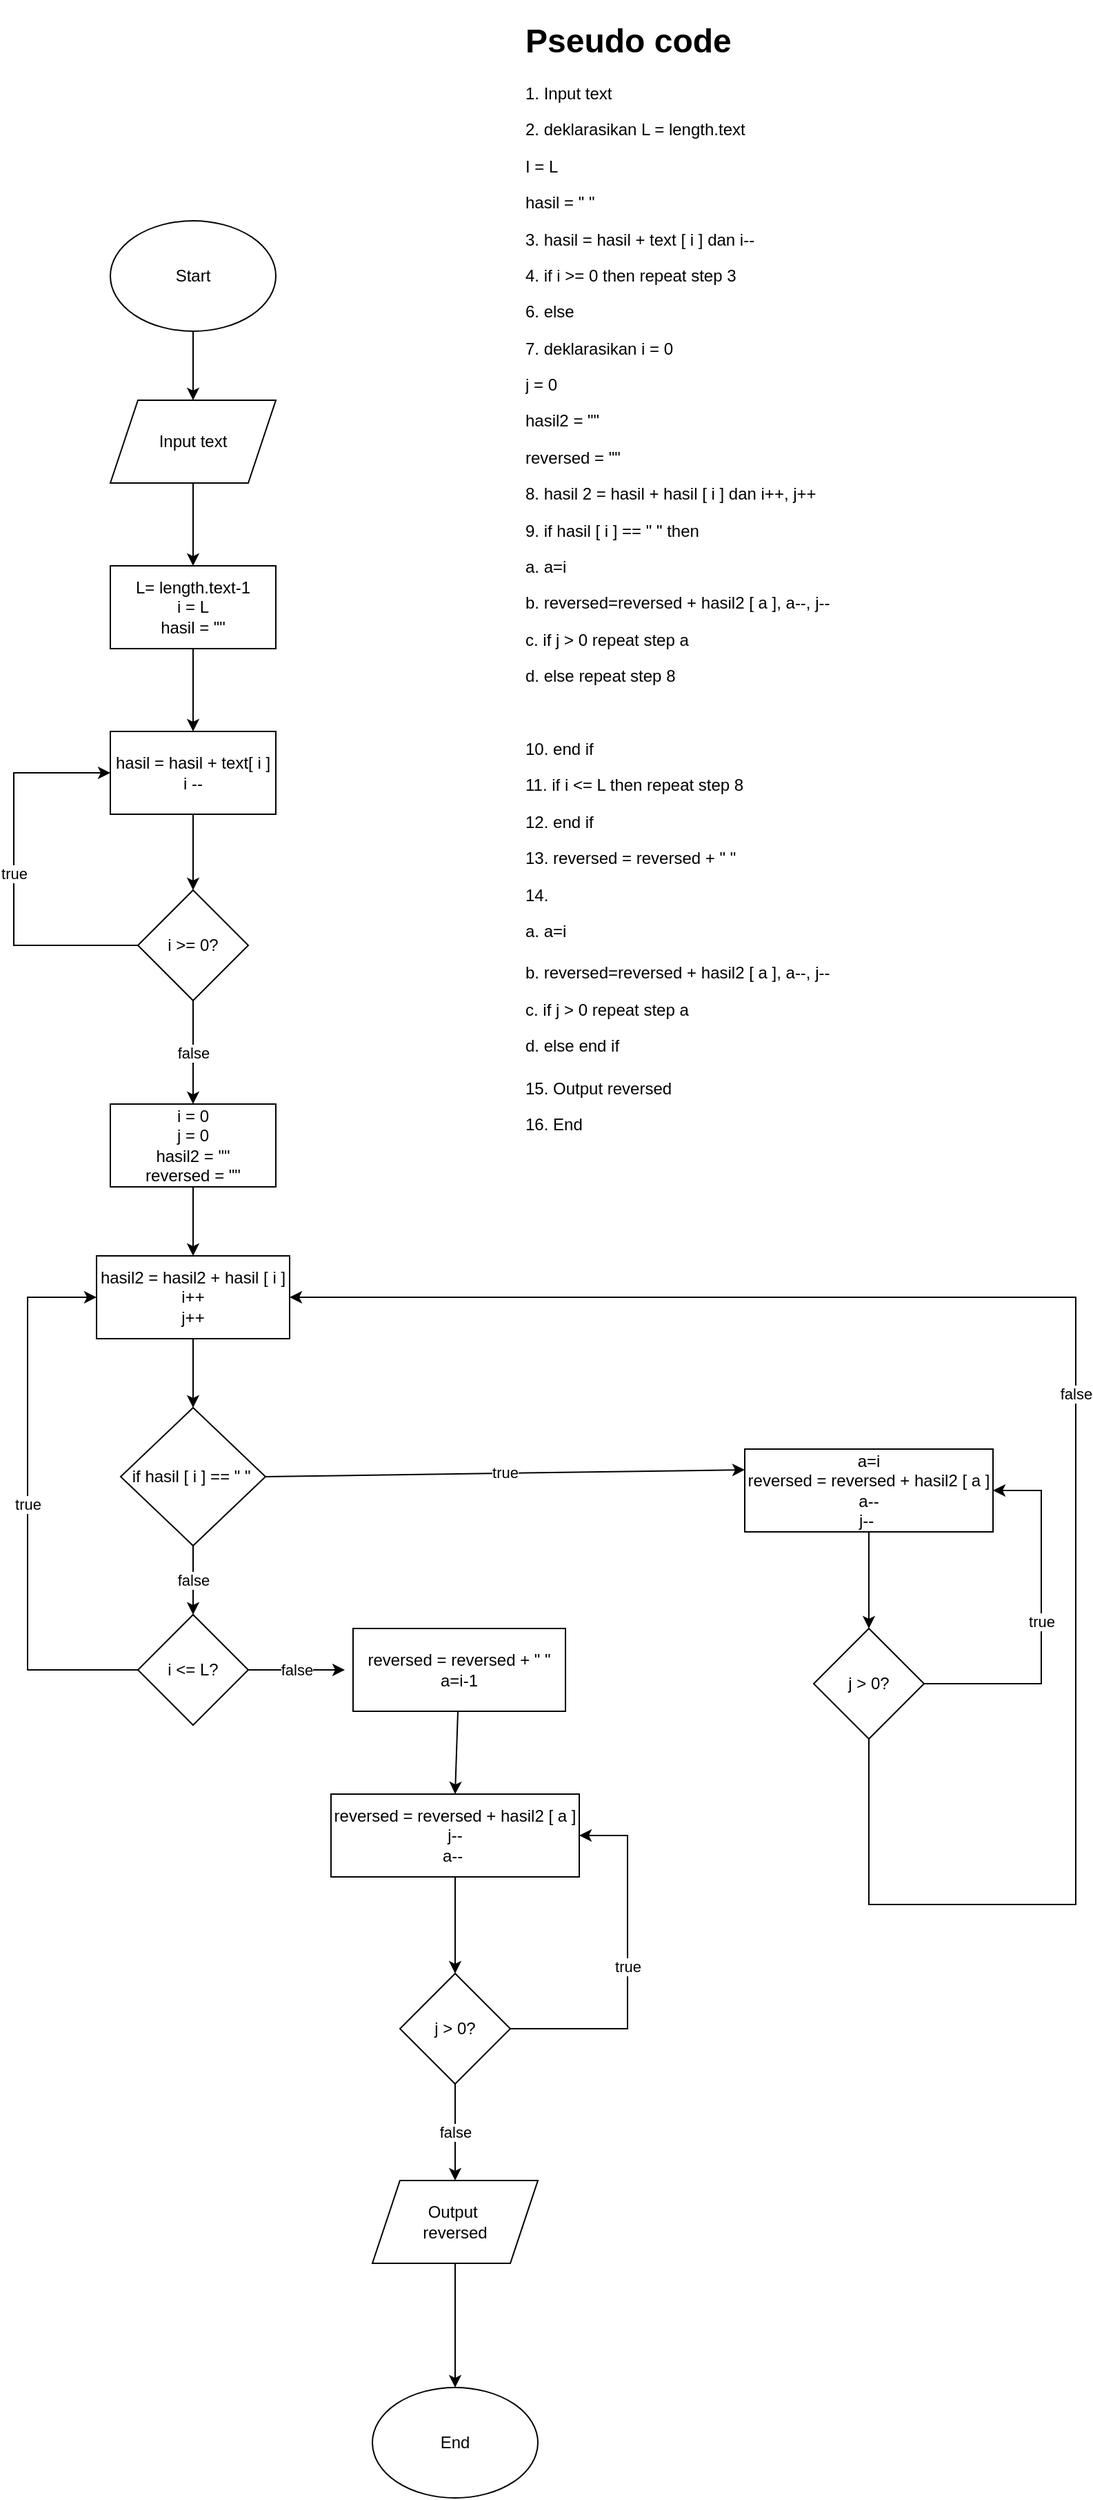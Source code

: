 <mxfile>
    <diagram id="A1Xwc1pHwm5Tb_ylEUfq" name="Page-1">
        <mxGraphModel dx="297" dy="1609" grid="1" gridSize="10" guides="1" tooltips="1" connect="1" arrows="1" fold="1" page="1" pageScale="1" pageWidth="827" pageHeight="1169" math="0" shadow="0">
            <root>
                <mxCell id="0"/>
                <mxCell id="1" parent="0"/>
                <mxCell id="5NP9PeRhuCpMfetzYFG--1" value="Start" style="ellipse;whiteSpace=wrap;html=1;" parent="1" vertex="1">
                    <mxGeometry x="100" y="20" width="120" height="80" as="geometry"/>
                </mxCell>
                <mxCell id="5NP9PeRhuCpMfetzYFG--2" value="" style="endArrow=classic;html=1;rounded=0;exitX=0.5;exitY=1;exitDx=0;exitDy=0;" parent="1" source="5NP9PeRhuCpMfetzYFG--1" edge="1">
                    <mxGeometry width="50" height="50" relative="1" as="geometry">
                        <mxPoint x="160" y="220" as="sourcePoint"/>
                        <mxPoint x="160" y="150" as="targetPoint"/>
                    </mxGeometry>
                </mxCell>
                <mxCell id="5NP9PeRhuCpMfetzYFG--3" value="Input text" style="shape=parallelogram;perimeter=parallelogramPerimeter;whiteSpace=wrap;html=1;fixedSize=1;" parent="1" vertex="1">
                    <mxGeometry x="100" y="150" width="120" height="60" as="geometry"/>
                </mxCell>
                <mxCell id="5NP9PeRhuCpMfetzYFG--4" value="" style="endArrow=classic;html=1;rounded=0;exitX=0.5;exitY=1;exitDx=0;exitDy=0;" parent="1" source="5NP9PeRhuCpMfetzYFG--3" edge="1">
                    <mxGeometry width="50" height="50" relative="1" as="geometry">
                        <mxPoint x="140" y="310" as="sourcePoint"/>
                        <mxPoint x="160" y="270" as="targetPoint"/>
                    </mxGeometry>
                </mxCell>
                <mxCell id="5NP9PeRhuCpMfetzYFG--5" value="L= length.text-1&lt;br&gt;i = L&lt;br&gt;hasil = &quot;&quot;" style="rounded=0;whiteSpace=wrap;html=1;" parent="1" vertex="1">
                    <mxGeometry x="100" y="270" width="120" height="60" as="geometry"/>
                </mxCell>
                <mxCell id="5NP9PeRhuCpMfetzYFG--6" value="" style="endArrow=classic;html=1;rounded=0;exitX=0.5;exitY=1;exitDx=0;exitDy=0;" parent="1" source="5NP9PeRhuCpMfetzYFG--5" edge="1">
                    <mxGeometry width="50" height="50" relative="1" as="geometry">
                        <mxPoint x="140" y="450" as="sourcePoint"/>
                        <mxPoint x="160" y="390" as="targetPoint"/>
                    </mxGeometry>
                </mxCell>
                <mxCell id="5NP9PeRhuCpMfetzYFG--7" value="i &amp;gt;= 0?" style="rhombus;whiteSpace=wrap;html=1;" parent="1" vertex="1">
                    <mxGeometry x="120" y="505" width="80" height="80" as="geometry"/>
                </mxCell>
                <mxCell id="5NP9PeRhuCpMfetzYFG--8" value="hasil = hasil + text[ i ]&lt;br&gt;i --" style="rounded=0;whiteSpace=wrap;html=1;" parent="1" vertex="1">
                    <mxGeometry x="100" y="390" width="120" height="60" as="geometry"/>
                </mxCell>
                <mxCell id="5NP9PeRhuCpMfetzYFG--9" value="true" style="endArrow=classic;html=1;rounded=0;entryX=0;entryY=0.5;entryDx=0;entryDy=0;exitX=0;exitY=0.5;exitDx=0;exitDy=0;" parent="1" source="5NP9PeRhuCpMfetzYFG--7" target="5NP9PeRhuCpMfetzYFG--8" edge="1">
                    <mxGeometry width="50" height="50" relative="1" as="geometry">
                        <mxPoint x="20" y="460" as="sourcePoint"/>
                        <mxPoint x="70" y="410" as="targetPoint"/>
                        <Array as="points">
                            <mxPoint x="30" y="545"/>
                            <mxPoint x="30" y="420"/>
                        </Array>
                    </mxGeometry>
                </mxCell>
                <mxCell id="5NP9PeRhuCpMfetzYFG--10" value="" style="endArrow=classic;html=1;rounded=0;exitX=0.5;exitY=1;exitDx=0;exitDy=0;entryX=0.5;entryY=0;entryDx=0;entryDy=0;" parent="1" source="5NP9PeRhuCpMfetzYFG--8" target="5NP9PeRhuCpMfetzYFG--7" edge="1">
                    <mxGeometry width="50" height="50" relative="1" as="geometry">
                        <mxPoint x="240" y="450" as="sourcePoint"/>
                        <mxPoint x="290" y="400" as="targetPoint"/>
                    </mxGeometry>
                </mxCell>
                <mxCell id="5NP9PeRhuCpMfetzYFG--11" value="false" style="endArrow=classic;html=1;rounded=0;exitX=0.5;exitY=1;exitDx=0;exitDy=0;entryX=0.5;entryY=0;entryDx=0;entryDy=0;" parent="1" source="5NP9PeRhuCpMfetzYFG--7" edge="1">
                    <mxGeometry width="50" height="50" relative="1" as="geometry">
                        <mxPoint x="240" y="450" as="sourcePoint"/>
                        <mxPoint x="160" y="660" as="targetPoint"/>
                    </mxGeometry>
                </mxCell>
                <mxCell id="5NP9PeRhuCpMfetzYFG--13" value="i = 0&lt;br&gt;j = 0&lt;br&gt;hasil2 = &quot;&quot;&lt;br&gt;reversed = &quot;&quot;" style="rounded=0;whiteSpace=wrap;html=1;" parent="1" vertex="1">
                    <mxGeometry x="100" y="660" width="120" height="60" as="geometry"/>
                </mxCell>
                <mxCell id="5NP9PeRhuCpMfetzYFG--14" value="if hasil [ i ] == &quot; &quot;&amp;nbsp;" style="rhombus;whiteSpace=wrap;html=1;" parent="1" vertex="1">
                    <mxGeometry x="107.5" y="880" width="105" height="100" as="geometry"/>
                </mxCell>
                <mxCell id="5NP9PeRhuCpMfetzYFG--15" value="" style="endArrow=classic;html=1;rounded=0;exitX=0.5;exitY=1;exitDx=0;exitDy=0;" parent="1" source="5NP9PeRhuCpMfetzYFG--13" edge="1">
                    <mxGeometry width="50" height="50" relative="1" as="geometry">
                        <mxPoint x="390" y="770" as="sourcePoint"/>
                        <mxPoint x="160" y="770" as="targetPoint"/>
                    </mxGeometry>
                </mxCell>
                <mxCell id="5NP9PeRhuCpMfetzYFG--16" value="hasil2 = hasil2 + hasil [ i ]&lt;br&gt;i++&lt;br&gt;j++" style="rounded=0;whiteSpace=wrap;html=1;" parent="1" vertex="1">
                    <mxGeometry x="90" y="770" width="140" height="60" as="geometry"/>
                </mxCell>
                <mxCell id="5NP9PeRhuCpMfetzYFG--17" value="" style="endArrow=classic;html=1;rounded=0;exitX=0.5;exitY=1;exitDx=0;exitDy=0;entryX=0.5;entryY=0;entryDx=0;entryDy=0;" parent="1" source="5NP9PeRhuCpMfetzYFG--16" target="5NP9PeRhuCpMfetzYFG--14" edge="1">
                    <mxGeometry width="50" height="50" relative="1" as="geometry">
                        <mxPoint x="70" y="900" as="sourcePoint"/>
                        <mxPoint x="120" y="850" as="targetPoint"/>
                    </mxGeometry>
                </mxCell>
                <mxCell id="5NP9PeRhuCpMfetzYFG--18" value="true" style="endArrow=classic;html=1;rounded=0;entryX=0;entryY=0.5;entryDx=0;entryDy=0;exitX=0;exitY=0.5;exitDx=0;exitDy=0;" parent="1" source="5NP9PeRhuCpMfetzYFG--26" target="5NP9PeRhuCpMfetzYFG--16" edge="1">
                    <mxGeometry width="50" height="50" relative="1" as="geometry">
                        <mxPoint x="40" y="1080" as="sourcePoint"/>
                        <mxPoint x="50" y="970" as="targetPoint"/>
                        <Array as="points">
                            <mxPoint x="40" y="1070"/>
                            <mxPoint x="40" y="800"/>
                        </Array>
                    </mxGeometry>
                </mxCell>
                <mxCell id="5NP9PeRhuCpMfetzYFG--19" value="true" style="endArrow=classic;html=1;rounded=0;exitX=1;exitY=0.5;exitDx=0;exitDy=0;entryX=0;entryY=0.25;entryDx=0;entryDy=0;" parent="1" source="5NP9PeRhuCpMfetzYFG--14" edge="1" target="5NP9PeRhuCpMfetzYFG--20">
                    <mxGeometry width="50" height="50" relative="1" as="geometry">
                        <mxPoint x="320" y="1020" as="sourcePoint"/>
                        <mxPoint x="395" y="930" as="targetPoint"/>
                    </mxGeometry>
                </mxCell>
                <mxCell id="5NP9PeRhuCpMfetzYFG--20" value="a=i&lt;br&gt;reversed = reversed + hasil2 [ a ]&lt;br&gt;a--&lt;br&gt;j--&amp;nbsp;" style="rounded=0;whiteSpace=wrap;html=1;" parent="1" vertex="1">
                    <mxGeometry x="560" y="910" width="180" height="60" as="geometry"/>
                </mxCell>
                <mxCell id="5NP9PeRhuCpMfetzYFG--22" value="" style="endArrow=classic;html=1;rounded=0;exitX=0.5;exitY=1;exitDx=0;exitDy=0;" parent="1" source="5NP9PeRhuCpMfetzYFG--20" edge="1">
                    <mxGeometry width="50" height="50" relative="1" as="geometry">
                        <mxPoint x="495" y="1100" as="sourcePoint"/>
                        <mxPoint x="650" y="1040" as="targetPoint"/>
                    </mxGeometry>
                </mxCell>
                <mxCell id="5NP9PeRhuCpMfetzYFG--23" value="j &amp;gt; 0?" style="rhombus;whiteSpace=wrap;html=1;" parent="1" vertex="1">
                    <mxGeometry x="610" y="1040" width="80" height="80" as="geometry"/>
                </mxCell>
                <mxCell id="5NP9PeRhuCpMfetzYFG--24" value="true" style="endArrow=classic;html=1;rounded=0;exitX=1;exitY=0.5;exitDx=0;exitDy=0;entryX=1;entryY=0.5;entryDx=0;entryDy=0;" parent="1" source="5NP9PeRhuCpMfetzYFG--23" target="5NP9PeRhuCpMfetzYFG--20" edge="1">
                    <mxGeometry width="50" height="50" relative="1" as="geometry">
                        <mxPoint x="765" y="1100" as="sourcePoint"/>
                        <mxPoint x="815" y="1050" as="targetPoint"/>
                        <Array as="points">
                            <mxPoint x="775" y="1080"/>
                            <mxPoint x="775" y="940"/>
                        </Array>
                    </mxGeometry>
                </mxCell>
                <mxCell id="5NP9PeRhuCpMfetzYFG--26" value="i &amp;lt;= L?" style="rhombus;whiteSpace=wrap;html=1;" parent="1" vertex="1">
                    <mxGeometry x="120" y="1030" width="80" height="80" as="geometry"/>
                </mxCell>
                <mxCell id="5NP9PeRhuCpMfetzYFG--27" value="false" style="endArrow=classic;html=1;rounded=0;exitX=0.5;exitY=1;exitDx=0;exitDy=0;entryX=0.5;entryY=0;entryDx=0;entryDy=0;" parent="1" source="5NP9PeRhuCpMfetzYFG--14" target="5NP9PeRhuCpMfetzYFG--26" edge="1">
                    <mxGeometry width="50" height="50" relative="1" as="geometry">
                        <mxPoint x="180" y="1020" as="sourcePoint"/>
                        <mxPoint x="230" y="970" as="targetPoint"/>
                    </mxGeometry>
                </mxCell>
                <mxCell id="5NP9PeRhuCpMfetzYFG--30" value="false" style="endArrow=classic;html=1;rounded=0;exitX=0.5;exitY=1;exitDx=0;exitDy=0;entryX=1;entryY=0.5;entryDx=0;entryDy=0;" parent="1" source="5NP9PeRhuCpMfetzYFG--23" target="5NP9PeRhuCpMfetzYFG--16" edge="1">
                    <mxGeometry width="50" height="50" relative="1" as="geometry">
                        <mxPoint x="440" y="1180" as="sourcePoint"/>
                        <mxPoint x="40" y="1170" as="targetPoint"/>
                        <Array as="points">
                            <mxPoint x="650" y="1240"/>
                            <mxPoint x="800" y="1240"/>
                            <mxPoint x="800" y="800"/>
                        </Array>
                    </mxGeometry>
                </mxCell>
                <mxCell id="5NP9PeRhuCpMfetzYFG--31" value="false" style="endArrow=classic;html=1;rounded=0;exitX=1;exitY=0.5;exitDx=0;exitDy=0;entryX=0;entryY=0.5;entryDx=0;entryDy=0;" parent="1" source="5NP9PeRhuCpMfetzYFG--26" edge="1">
                    <mxGeometry width="50" height="50" relative="1" as="geometry">
                        <mxPoint x="440" y="1000" as="sourcePoint"/>
                        <mxPoint x="270" y="1070" as="targetPoint"/>
                    </mxGeometry>
                </mxCell>
                <mxCell id="5NP9PeRhuCpMfetzYFG--40" style="edgeStyle=orthogonalEdgeStyle;rounded=0;orthogonalLoop=1;jettySize=auto;html=1;entryX=0.5;entryY=0;entryDx=0;entryDy=0;" parent="1" source="5NP9PeRhuCpMfetzYFG--36" target="5NP9PeRhuCpMfetzYFG--39" edge="1">
                    <mxGeometry relative="1" as="geometry"/>
                </mxCell>
                <mxCell id="5NP9PeRhuCpMfetzYFG--36" value="Output&amp;nbsp;&lt;br&gt;reversed" style="shape=parallelogram;perimeter=parallelogramPerimeter;whiteSpace=wrap;html=1;fixedSize=1;" parent="1" vertex="1">
                    <mxGeometry x="290" y="1440" width="120" height="60" as="geometry"/>
                </mxCell>
                <mxCell id="5NP9PeRhuCpMfetzYFG--39" value="End" style="ellipse;whiteSpace=wrap;html=1;" parent="1" vertex="1">
                    <mxGeometry x="290" y="1590" width="120" height="80" as="geometry"/>
                </mxCell>
                <mxCell id="5NP9PeRhuCpMfetzYFG--41" value="&lt;h1&gt;Pseudo code&lt;/h1&gt;&lt;h1&gt;&lt;p style=&quot;font-size: 12px ; font-weight: 400&quot;&gt;1. Input text&lt;/p&gt;&lt;p style=&quot;font-size: 12px ; font-weight: 400&quot;&gt;2. deklarasikan L = length.text&lt;/p&gt;&lt;p style=&quot;font-size: 12px ; font-weight: 400&quot;&gt;&lt;span&gt;&#9;&lt;/span&gt;&lt;span&gt;&#9;&lt;span&gt;&#9;&lt;/span&gt;&lt;span&gt;&#9;&lt;/span&gt;&lt;span&gt;&#9;&lt;/span&gt;&lt;span&gt;&#9;&lt;/span&gt;I&lt;/span&gt;&amp;nbsp;= L&lt;br&gt;&lt;/p&gt;&lt;p style=&quot;font-size: 12px ; font-weight: 400&quot;&gt;&lt;span&gt;&#9;&lt;/span&gt;&lt;span&gt;&#9;&lt;/span&gt;&lt;span&gt;&#9;&lt;/span&gt;&lt;span&gt;&#9;&lt;/span&gt;&lt;span&gt;&#9;&lt;/span&gt;&lt;span&gt;&#9;&lt;/span&gt;hasil = &quot; &quot;&lt;br&gt;&lt;/p&gt;&lt;p style=&quot;font-size: 12px ; font-weight: 400&quot;&gt;3. hasil = hasil + text [ i ] dan i--&lt;/p&gt;&lt;p style=&quot;font-size: 12px ; font-weight: 400&quot;&gt;4. if i &amp;gt;= 0 then repeat step 3&lt;/p&gt;&lt;p style=&quot;font-size: 12px ; font-weight: 400&quot;&gt;&lt;span&gt;6. else&lt;/span&gt;&lt;/p&gt;&lt;p style=&quot;font-size: 12px ; font-weight: 400&quot;&gt;&lt;span&gt;7. deklarasikan i = 0&lt;/span&gt;&lt;/p&gt;&lt;p style=&quot;font-size: 12px ; font-weight: 400&quot;&gt;&lt;span&gt;&lt;span&gt;&#9;&lt;/span&gt;&lt;span&gt;&#9;&lt;/span&gt;&lt;span&gt;&#9;j&lt;/span&gt;&amp;nbsp;= 0&lt;br&gt;&lt;/span&gt;&lt;/p&gt;&lt;p style=&quot;font-size: 12px ; font-weight: 400&quot;&gt;&lt;span&gt;&lt;span&gt;&#9;&lt;/span&gt;&lt;span&gt;&#9;&lt;/span&gt;&lt;span&gt;&#9;&lt;/span&gt;hasil2 = &quot;&quot;&lt;br&gt;&lt;/span&gt;&lt;/p&gt;&lt;p style=&quot;font-size: 12px ; font-weight: 400&quot;&gt;&lt;span&gt;&lt;span&gt;&#9;&lt;/span&gt;&lt;span&gt;&#9;&lt;/span&gt;&lt;span&gt;&#9;&lt;/span&gt;reversed = &quot;&quot;&lt;br&gt;&lt;/span&gt;&lt;/p&gt;&lt;p style=&quot;font-size: 12px ; font-weight: 400&quot;&gt;8. hasil 2 = hasil + hasil [ i ] dan i++, j++&lt;/p&gt;&lt;p style=&quot;font-size: 12px ; font-weight: 400&quot;&gt;9. if hasil [ i ] == &quot; &quot; then&lt;/p&gt;&lt;p style=&quot;font-size: 12px ; font-weight: 400&quot;&gt;&lt;span&gt;&#9;&lt;/span&gt;a. a=i&lt;br&gt;&lt;/p&gt;&lt;p style=&quot;font-size: 12px ; font-weight: 400&quot;&gt;&lt;span&gt;&#9;&lt;/span&gt;b. reversed=reversed + hasil2 [ a ], a--, j--&lt;/p&gt;&lt;p style=&quot;font-size: 12px ; font-weight: 400&quot;&gt;&lt;span&gt;&#9;&lt;/span&gt;c. if j &amp;gt; 0 repeat step a&lt;br&gt;&lt;/p&gt;&lt;p style=&quot;font-size: 12px ; font-weight: 400&quot;&gt;&lt;span&gt;&#9;&lt;/span&gt;d. else repeat step 8&lt;br&gt;&lt;/p&gt;&lt;p style=&quot;font-size: 12px ; font-weight: 400&quot;&gt;&lt;br&gt;&lt;/p&gt;&lt;p style=&quot;font-size: 12px ; font-weight: 400&quot;&gt;10. end if&lt;/p&gt;&lt;p style=&quot;font-size: 12px ; font-weight: 400&quot;&gt;11. if i &amp;lt;= L then repeat step 8&lt;/p&gt;&lt;p style=&quot;font-size: 12px ; font-weight: 400&quot;&gt;12. end if&lt;/p&gt;&lt;p style=&quot;font-size: 12px ; font-weight: 400&quot;&gt;13. reversed = reversed + &quot; &quot;&lt;/p&gt;&lt;p style=&quot;font-size: 12px ; font-weight: 400&quot;&gt;14.&lt;/p&gt;&lt;p style=&quot;font-size: 12px ; font-weight: 400&quot;&gt;&lt;span&gt;a. a=i&lt;/span&gt;&lt;/p&gt;&lt;/h1&gt;&lt;h1&gt;&lt;p style=&quot;font-size: 12px ; font-weight: 400&quot;&gt;&lt;span&gt;&#9;&lt;/span&gt;b. reversed=reversed + hasil2 [ a ], a--, j--&lt;/p&gt;&lt;p style=&quot;font-size: 12px ; font-weight: 400&quot;&gt;&lt;span&gt;&#9;&lt;/span&gt;c. if j &amp;gt; 0 repeat step a&lt;br&gt;&lt;/p&gt;&lt;p style=&quot;font-size: 12px ; font-weight: 400&quot;&gt;&lt;span&gt;&#9;&lt;/span&gt;d. else end if&lt;/p&gt;&lt;/h1&gt;&lt;h1&gt;&lt;p style=&quot;font-size: 12px ; font-weight: 400&quot;&gt;15. Output reversed&amp;nbsp;&lt;/p&gt;&lt;p style=&quot;font-size: 12px ; font-weight: 400&quot;&gt;16. End&lt;/p&gt;&lt;/h1&gt;" style="text;html=1;strokeColor=none;fillColor=none;spacing=5;spacingTop=-20;whiteSpace=wrap;overflow=hidden;rounded=0;" parent="1" vertex="1">
                    <mxGeometry x="396" y="-130" width="295" height="910" as="geometry"/>
                </mxCell>
                <mxCell id="7" style="edgeStyle=none;html=1;entryX=0.5;entryY=0;entryDx=0;entryDy=0;" edge="1" parent="1" source="2" target="3">
                    <mxGeometry relative="1" as="geometry"/>
                </mxCell>
                <mxCell id="2" value="reversed = reversed + &quot; &quot;&lt;br&gt;a=i-1" style="rounded=0;whiteSpace=wrap;html=1;" vertex="1" parent="1">
                    <mxGeometry x="276" y="1040" width="154" height="60" as="geometry"/>
                </mxCell>
                <mxCell id="3" value="reversed = reversed + hasil2 [ a ]&lt;br&gt;j--&lt;br&gt;a--&amp;nbsp;" style="rounded=0;whiteSpace=wrap;html=1;" vertex="1" parent="1">
                    <mxGeometry x="260" y="1160" width="180" height="60" as="geometry"/>
                </mxCell>
                <mxCell id="4" value="" style="endArrow=classic;html=1;rounded=0;exitX=0.5;exitY=1;exitDx=0;exitDy=0;" edge="1" parent="1" source="3">
                    <mxGeometry width="50" height="50" relative="1" as="geometry">
                        <mxPoint x="195" y="1350" as="sourcePoint"/>
                        <mxPoint x="350" y="1290" as="targetPoint"/>
                    </mxGeometry>
                </mxCell>
                <mxCell id="8" value="false" style="edgeStyle=none;html=1;exitX=0.5;exitY=1;exitDx=0;exitDy=0;entryX=0.5;entryY=0;entryDx=0;entryDy=0;" edge="1" parent="1" source="5" target="5NP9PeRhuCpMfetzYFG--36">
                    <mxGeometry relative="1" as="geometry"/>
                </mxCell>
                <mxCell id="5" value="j &amp;gt; 0?" style="rhombus;whiteSpace=wrap;html=1;" vertex="1" parent="1">
                    <mxGeometry x="310" y="1290" width="80" height="80" as="geometry"/>
                </mxCell>
                <mxCell id="6" value="true" style="endArrow=classic;html=1;rounded=0;exitX=1;exitY=0.5;exitDx=0;exitDy=0;entryX=1;entryY=0.5;entryDx=0;entryDy=0;" edge="1" parent="1" source="5" target="3">
                    <mxGeometry width="50" height="50" relative="1" as="geometry">
                        <mxPoint x="465" y="1350" as="sourcePoint"/>
                        <mxPoint x="450" y="1190" as="targetPoint"/>
                        <Array as="points">
                            <mxPoint x="475" y="1330"/>
                            <mxPoint x="475" y="1190"/>
                        </Array>
                    </mxGeometry>
                </mxCell>
            </root>
        </mxGraphModel>
    </diagram>
</mxfile>